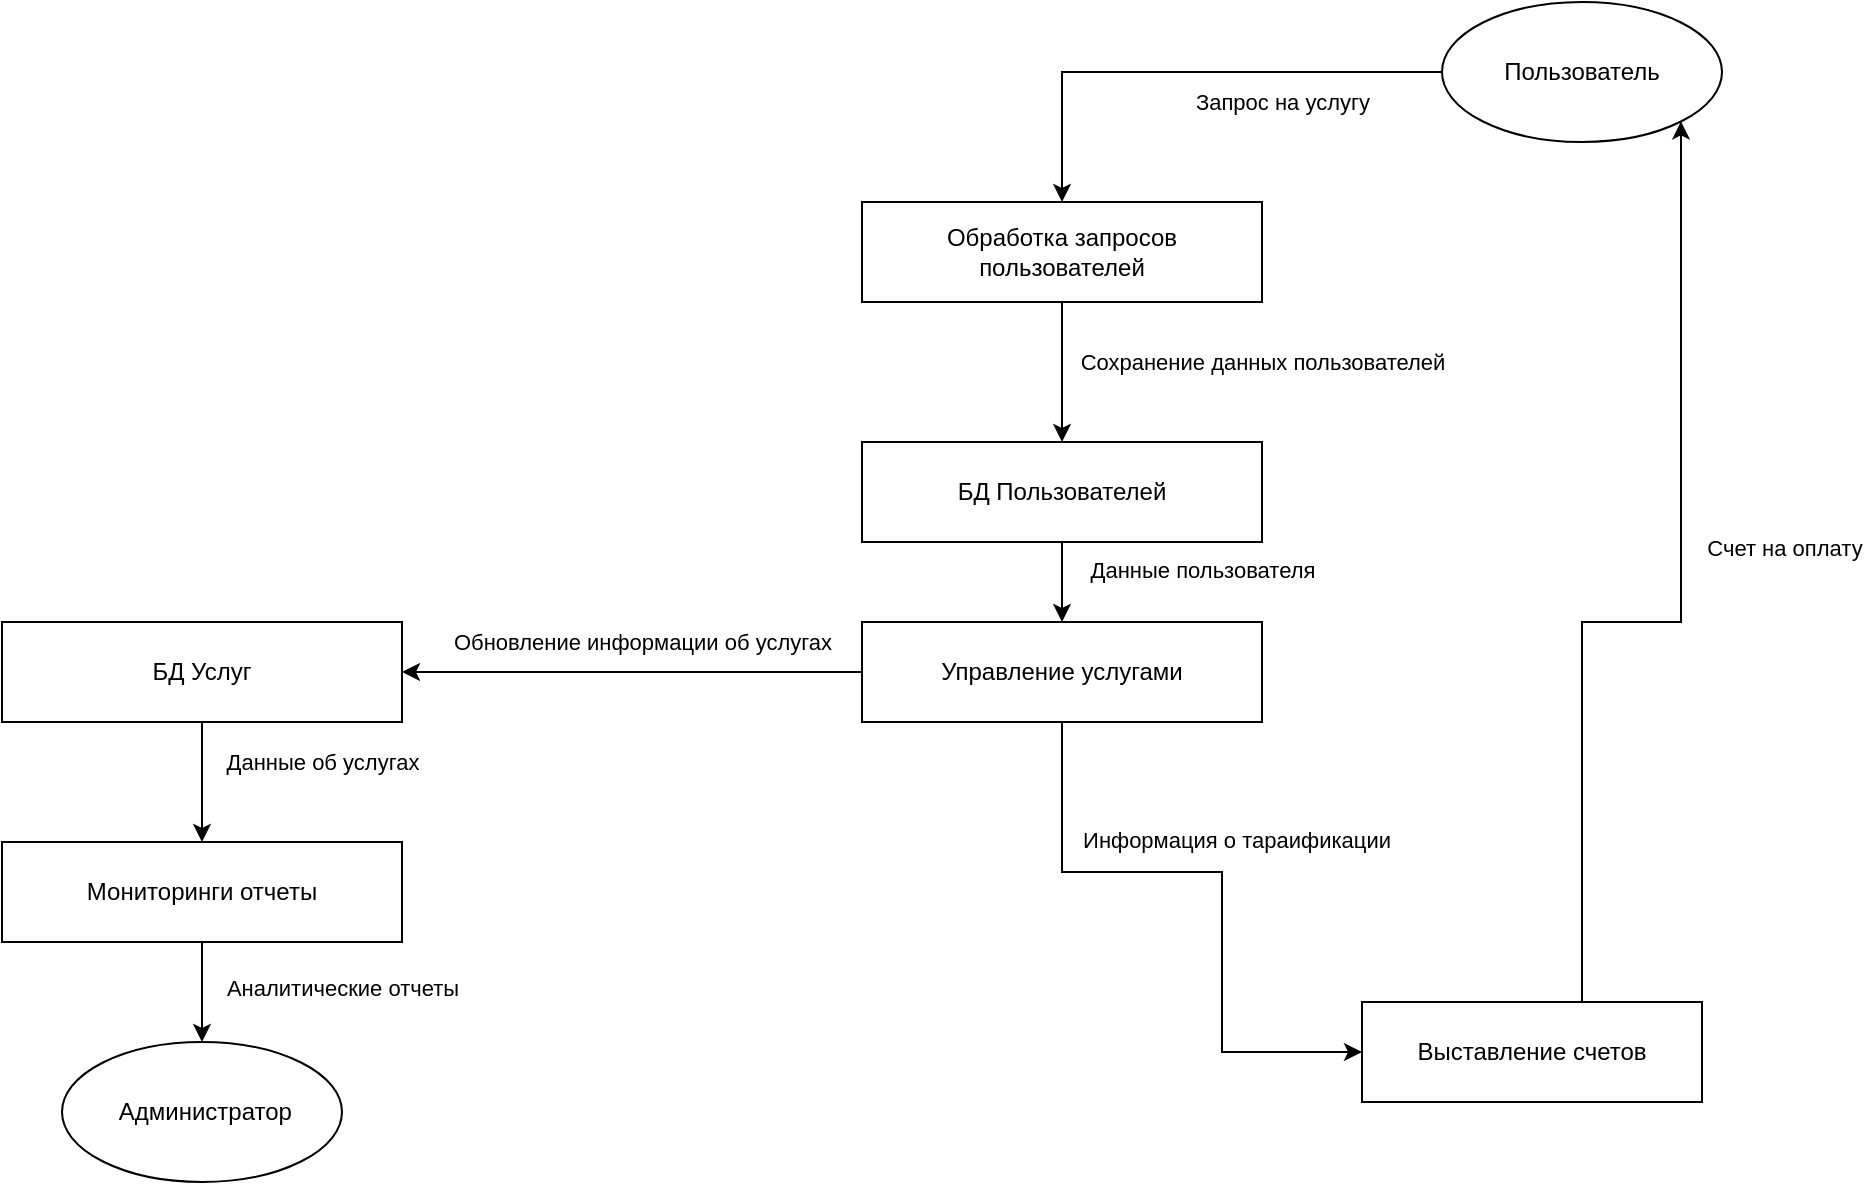 <mxfile version="26.0.11">
  <diagram name="Страница — 1" id="VqiKIrKT-fM1vpEk0DXL">
    <mxGraphModel dx="1434" dy="790" grid="1" gridSize="10" guides="1" tooltips="1" connect="1" arrows="1" fold="1" page="1" pageScale="1" pageWidth="1100" pageHeight="1700" math="0" shadow="0">
      <root>
        <mxCell id="0" />
        <mxCell id="1" parent="0" />
        <mxCell id="dnB0uPtSOXy9WYOsjiJa-7" style="edgeStyle=orthogonalEdgeStyle;rounded=0;orthogonalLoop=1;jettySize=auto;html=1;entryX=0.5;entryY=0;entryDx=0;entryDy=0;" edge="1" parent="1" source="dnB0uPtSOXy9WYOsjiJa-1" target="dnB0uPtSOXy9WYOsjiJa-2">
          <mxGeometry relative="1" as="geometry" />
        </mxCell>
        <mxCell id="dnB0uPtSOXy9WYOsjiJa-21" value="Запрос на услугу" style="edgeLabel;html=1;align=center;verticalAlign=middle;resizable=0;points=[];" vertex="1" connectable="0" parent="dnB0uPtSOXy9WYOsjiJa-7">
          <mxGeometry x="-0.474" y="-1" relative="1" as="geometry">
            <mxPoint x="-13" y="16" as="offset" />
          </mxGeometry>
        </mxCell>
        <mxCell id="dnB0uPtSOXy9WYOsjiJa-1" value="Пользователь" style="ellipse;whiteSpace=wrap;html=1;" vertex="1" parent="1">
          <mxGeometry x="730" y="140" width="140" height="70" as="geometry" />
        </mxCell>
        <mxCell id="dnB0uPtSOXy9WYOsjiJa-8" style="edgeStyle=orthogonalEdgeStyle;rounded=0;orthogonalLoop=1;jettySize=auto;html=1;" edge="1" parent="1" source="dnB0uPtSOXy9WYOsjiJa-2" target="dnB0uPtSOXy9WYOsjiJa-3">
          <mxGeometry relative="1" as="geometry" />
        </mxCell>
        <mxCell id="dnB0uPtSOXy9WYOsjiJa-20" value="Сохранение данных пользователей" style="edgeLabel;html=1;align=center;verticalAlign=middle;resizable=0;points=[];" vertex="1" connectable="0" parent="dnB0uPtSOXy9WYOsjiJa-8">
          <mxGeometry x="-0.286" y="1" relative="1" as="geometry">
            <mxPoint x="99" y="5" as="offset" />
          </mxGeometry>
        </mxCell>
        <mxCell id="dnB0uPtSOXy9WYOsjiJa-2" value="Обработка запросов пользователей" style="html=1;whiteSpace=wrap;" vertex="1" parent="1">
          <mxGeometry x="440" y="240" width="200" height="50" as="geometry" />
        </mxCell>
        <mxCell id="dnB0uPtSOXy9WYOsjiJa-9" style="edgeStyle=orthogonalEdgeStyle;rounded=0;orthogonalLoop=1;jettySize=auto;html=1;" edge="1" parent="1" source="dnB0uPtSOXy9WYOsjiJa-3" target="dnB0uPtSOXy9WYOsjiJa-5">
          <mxGeometry relative="1" as="geometry" />
        </mxCell>
        <mxCell id="dnB0uPtSOXy9WYOsjiJa-19" value="Данные пользователя" style="edgeLabel;html=1;align=center;verticalAlign=middle;resizable=0;points=[];" vertex="1" connectable="0" parent="dnB0uPtSOXy9WYOsjiJa-9">
          <mxGeometry x="-0.3" y="1" relative="1" as="geometry">
            <mxPoint x="69" as="offset" />
          </mxGeometry>
        </mxCell>
        <mxCell id="dnB0uPtSOXy9WYOsjiJa-3" value="БД Пользователей" style="html=1;whiteSpace=wrap;" vertex="1" parent="1">
          <mxGeometry x="440" y="360" width="200" height="50" as="geometry" />
        </mxCell>
        <mxCell id="dnB0uPtSOXy9WYOsjiJa-6" style="edgeStyle=orthogonalEdgeStyle;rounded=0;orthogonalLoop=1;jettySize=auto;html=1;entryX=1;entryY=1;entryDx=0;entryDy=0;" edge="1" parent="1" source="dnB0uPtSOXy9WYOsjiJa-4" target="dnB0uPtSOXy9WYOsjiJa-1">
          <mxGeometry relative="1" as="geometry">
            <Array as="points">
              <mxPoint x="800" y="450" />
              <mxPoint x="850" y="450" />
            </Array>
          </mxGeometry>
        </mxCell>
        <mxCell id="dnB0uPtSOXy9WYOsjiJa-22" value="Счет на оплату" style="edgeLabel;html=1;align=center;verticalAlign=middle;resizable=0;points=[];" vertex="1" connectable="0" parent="dnB0uPtSOXy9WYOsjiJa-6">
          <mxGeometry x="0.129" y="-2" relative="1" as="geometry">
            <mxPoint x="49" as="offset" />
          </mxGeometry>
        </mxCell>
        <mxCell id="dnB0uPtSOXy9WYOsjiJa-4" value="Выставление счетов" style="html=1;whiteSpace=wrap;" vertex="1" parent="1">
          <mxGeometry x="690" y="640" width="170" height="50" as="geometry" />
        </mxCell>
        <mxCell id="dnB0uPtSOXy9WYOsjiJa-10" style="edgeStyle=orthogonalEdgeStyle;rounded=0;orthogonalLoop=1;jettySize=auto;html=1;entryX=0;entryY=0.5;entryDx=0;entryDy=0;" edge="1" parent="1" source="dnB0uPtSOXy9WYOsjiJa-5" target="dnB0uPtSOXy9WYOsjiJa-4">
          <mxGeometry relative="1" as="geometry">
            <Array as="points">
              <mxPoint x="540" y="575" />
              <mxPoint x="620" y="575" />
              <mxPoint x="620" y="665" />
            </Array>
          </mxGeometry>
        </mxCell>
        <mxCell id="dnB0uPtSOXy9WYOsjiJa-18" value="Информация о тараификации" style="edgeLabel;html=1;align=center;verticalAlign=middle;resizable=0;points=[];" vertex="1" connectable="0" parent="dnB0uPtSOXy9WYOsjiJa-10">
          <mxGeometry x="0.022" y="3" relative="1" as="geometry">
            <mxPoint x="4" y="-22" as="offset" />
          </mxGeometry>
        </mxCell>
        <mxCell id="dnB0uPtSOXy9WYOsjiJa-12" style="edgeStyle=orthogonalEdgeStyle;rounded=0;orthogonalLoop=1;jettySize=auto;html=1;" edge="1" parent="1" source="dnB0uPtSOXy9WYOsjiJa-5" target="dnB0uPtSOXy9WYOsjiJa-11">
          <mxGeometry relative="1" as="geometry" />
        </mxCell>
        <mxCell id="dnB0uPtSOXy9WYOsjiJa-17" value="Обновление информации об услугах" style="edgeLabel;html=1;align=center;verticalAlign=middle;resizable=0;points=[];" vertex="1" connectable="0" parent="dnB0uPtSOXy9WYOsjiJa-12">
          <mxGeometry x="0.029" y="3" relative="1" as="geometry">
            <mxPoint x="8" y="-18" as="offset" />
          </mxGeometry>
        </mxCell>
        <mxCell id="dnB0uPtSOXy9WYOsjiJa-5" value="Управление услугами" style="html=1;whiteSpace=wrap;" vertex="1" parent="1">
          <mxGeometry x="440" y="450" width="200" height="50" as="geometry" />
        </mxCell>
        <mxCell id="dnB0uPtSOXy9WYOsjiJa-14" style="edgeStyle=orthogonalEdgeStyle;rounded=0;orthogonalLoop=1;jettySize=auto;html=1;entryX=0.5;entryY=0;entryDx=0;entryDy=0;" edge="1" parent="1" source="dnB0uPtSOXy9WYOsjiJa-11" target="dnB0uPtSOXy9WYOsjiJa-13">
          <mxGeometry relative="1" as="geometry" />
        </mxCell>
        <mxCell id="dnB0uPtSOXy9WYOsjiJa-23" value="Данные об услугах" style="edgeLabel;html=1;align=center;verticalAlign=middle;resizable=0;points=[];" vertex="1" connectable="0" parent="dnB0uPtSOXy9WYOsjiJa-14">
          <mxGeometry x="-0.333" y="-1" relative="1" as="geometry">
            <mxPoint x="61" as="offset" />
          </mxGeometry>
        </mxCell>
        <mxCell id="dnB0uPtSOXy9WYOsjiJa-11" value="БД Услуг" style="html=1;whiteSpace=wrap;" vertex="1" parent="1">
          <mxGeometry x="10" y="450" width="200" height="50" as="geometry" />
        </mxCell>
        <mxCell id="dnB0uPtSOXy9WYOsjiJa-16" style="edgeStyle=orthogonalEdgeStyle;rounded=0;orthogonalLoop=1;jettySize=auto;html=1;entryX=0.5;entryY=0;entryDx=0;entryDy=0;" edge="1" parent="1" source="dnB0uPtSOXy9WYOsjiJa-13" target="dnB0uPtSOXy9WYOsjiJa-15">
          <mxGeometry relative="1" as="geometry" />
        </mxCell>
        <mxCell id="dnB0uPtSOXy9WYOsjiJa-24" value="Аналитические отчеты" style="edgeLabel;html=1;align=center;verticalAlign=middle;resizable=0;points=[];" vertex="1" connectable="0" parent="dnB0uPtSOXy9WYOsjiJa-16">
          <mxGeometry x="-0.08" y="3" relative="1" as="geometry">
            <mxPoint x="67" as="offset" />
          </mxGeometry>
        </mxCell>
        <mxCell id="dnB0uPtSOXy9WYOsjiJa-13" value="Мониторинги отчеты" style="html=1;whiteSpace=wrap;" vertex="1" parent="1">
          <mxGeometry x="10" y="560" width="200" height="50" as="geometry" />
        </mxCell>
        <mxCell id="dnB0uPtSOXy9WYOsjiJa-15" value="&amp;nbsp;Администратор" style="ellipse;whiteSpace=wrap;html=1;" vertex="1" parent="1">
          <mxGeometry x="40" y="660" width="140" height="70" as="geometry" />
        </mxCell>
      </root>
    </mxGraphModel>
  </diagram>
</mxfile>
